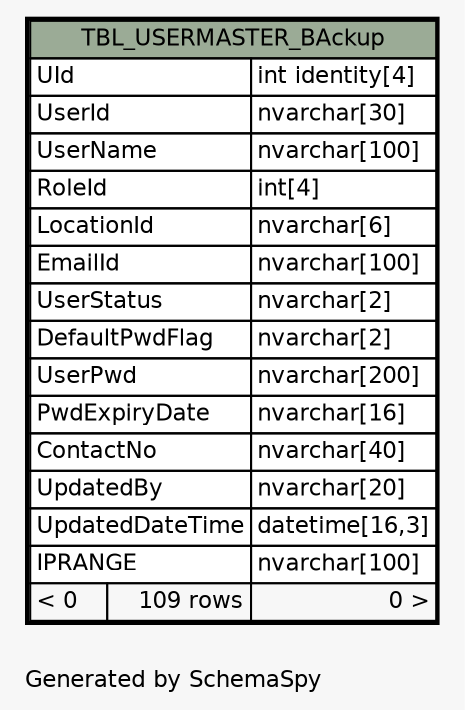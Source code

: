 // dot 2.38.0 on Windows 10 10.0
// SchemaSpy rev 590
digraph "oneDegreeRelationshipsDiagram" {
  graph [
    rankdir="RL"
    bgcolor="#f7f7f7"
    label="\nGenerated by SchemaSpy"
    labeljust="l"
    nodesep="0.18"
    ranksep="0.46"
    fontname="Helvetica"
    fontsize="11"
  ];
  node [
    fontname="Helvetica"
    fontsize="11"
    shape="plaintext"
  ];
  edge [
    arrowsize="0.8"
  ];
  "TBL_USERMASTER_BAckup" [
    label=<
    <TABLE BORDER="2" CELLBORDER="1" CELLSPACING="0" BGCOLOR="#ffffff">
      <TR><TD COLSPAN="3" BGCOLOR="#9bab96" ALIGN="CENTER">TBL_USERMASTER_BAckup</TD></TR>
      <TR><TD PORT="UId" COLSPAN="2" ALIGN="LEFT">UId</TD><TD PORT="UId.type" ALIGN="LEFT">int identity[4]</TD></TR>
      <TR><TD PORT="UserId" COLSPAN="2" ALIGN="LEFT">UserId</TD><TD PORT="UserId.type" ALIGN="LEFT">nvarchar[30]</TD></TR>
      <TR><TD PORT="UserName" COLSPAN="2" ALIGN="LEFT">UserName</TD><TD PORT="UserName.type" ALIGN="LEFT">nvarchar[100]</TD></TR>
      <TR><TD PORT="RoleId" COLSPAN="2" ALIGN="LEFT">RoleId</TD><TD PORT="RoleId.type" ALIGN="LEFT">int[4]</TD></TR>
      <TR><TD PORT="LocationId" COLSPAN="2" ALIGN="LEFT">LocationId</TD><TD PORT="LocationId.type" ALIGN="LEFT">nvarchar[6]</TD></TR>
      <TR><TD PORT="EmailId" COLSPAN="2" ALIGN="LEFT">EmailId</TD><TD PORT="EmailId.type" ALIGN="LEFT">nvarchar[100]</TD></TR>
      <TR><TD PORT="UserStatus" COLSPAN="2" ALIGN="LEFT">UserStatus</TD><TD PORT="UserStatus.type" ALIGN="LEFT">nvarchar[2]</TD></TR>
      <TR><TD PORT="DefaultPwdFlag" COLSPAN="2" ALIGN="LEFT">DefaultPwdFlag</TD><TD PORT="DefaultPwdFlag.type" ALIGN="LEFT">nvarchar[2]</TD></TR>
      <TR><TD PORT="UserPwd" COLSPAN="2" ALIGN="LEFT">UserPwd</TD><TD PORT="UserPwd.type" ALIGN="LEFT">nvarchar[200]</TD></TR>
      <TR><TD PORT="PwdExpiryDate" COLSPAN="2" ALIGN="LEFT">PwdExpiryDate</TD><TD PORT="PwdExpiryDate.type" ALIGN="LEFT">nvarchar[16]</TD></TR>
      <TR><TD PORT="ContactNo" COLSPAN="2" ALIGN="LEFT">ContactNo</TD><TD PORT="ContactNo.type" ALIGN="LEFT">nvarchar[40]</TD></TR>
      <TR><TD PORT="UpdatedBy" COLSPAN="2" ALIGN="LEFT">UpdatedBy</TD><TD PORT="UpdatedBy.type" ALIGN="LEFT">nvarchar[20]</TD></TR>
      <TR><TD PORT="UpdatedDateTime" COLSPAN="2" ALIGN="LEFT">UpdatedDateTime</TD><TD PORT="UpdatedDateTime.type" ALIGN="LEFT">datetime[16,3]</TD></TR>
      <TR><TD PORT="IPRANGE" COLSPAN="2" ALIGN="LEFT">IPRANGE</TD><TD PORT="IPRANGE.type" ALIGN="LEFT">nvarchar[100]</TD></TR>
      <TR><TD ALIGN="LEFT" BGCOLOR="#f7f7f7">&lt; 0</TD><TD ALIGN="RIGHT" BGCOLOR="#f7f7f7">109 rows</TD><TD ALIGN="RIGHT" BGCOLOR="#f7f7f7">0 &gt;</TD></TR>
    </TABLE>>
    URL="TBL_USERMASTER_BAckup.html"
    tooltip="TBL_USERMASTER_BAckup"
  ];
}

